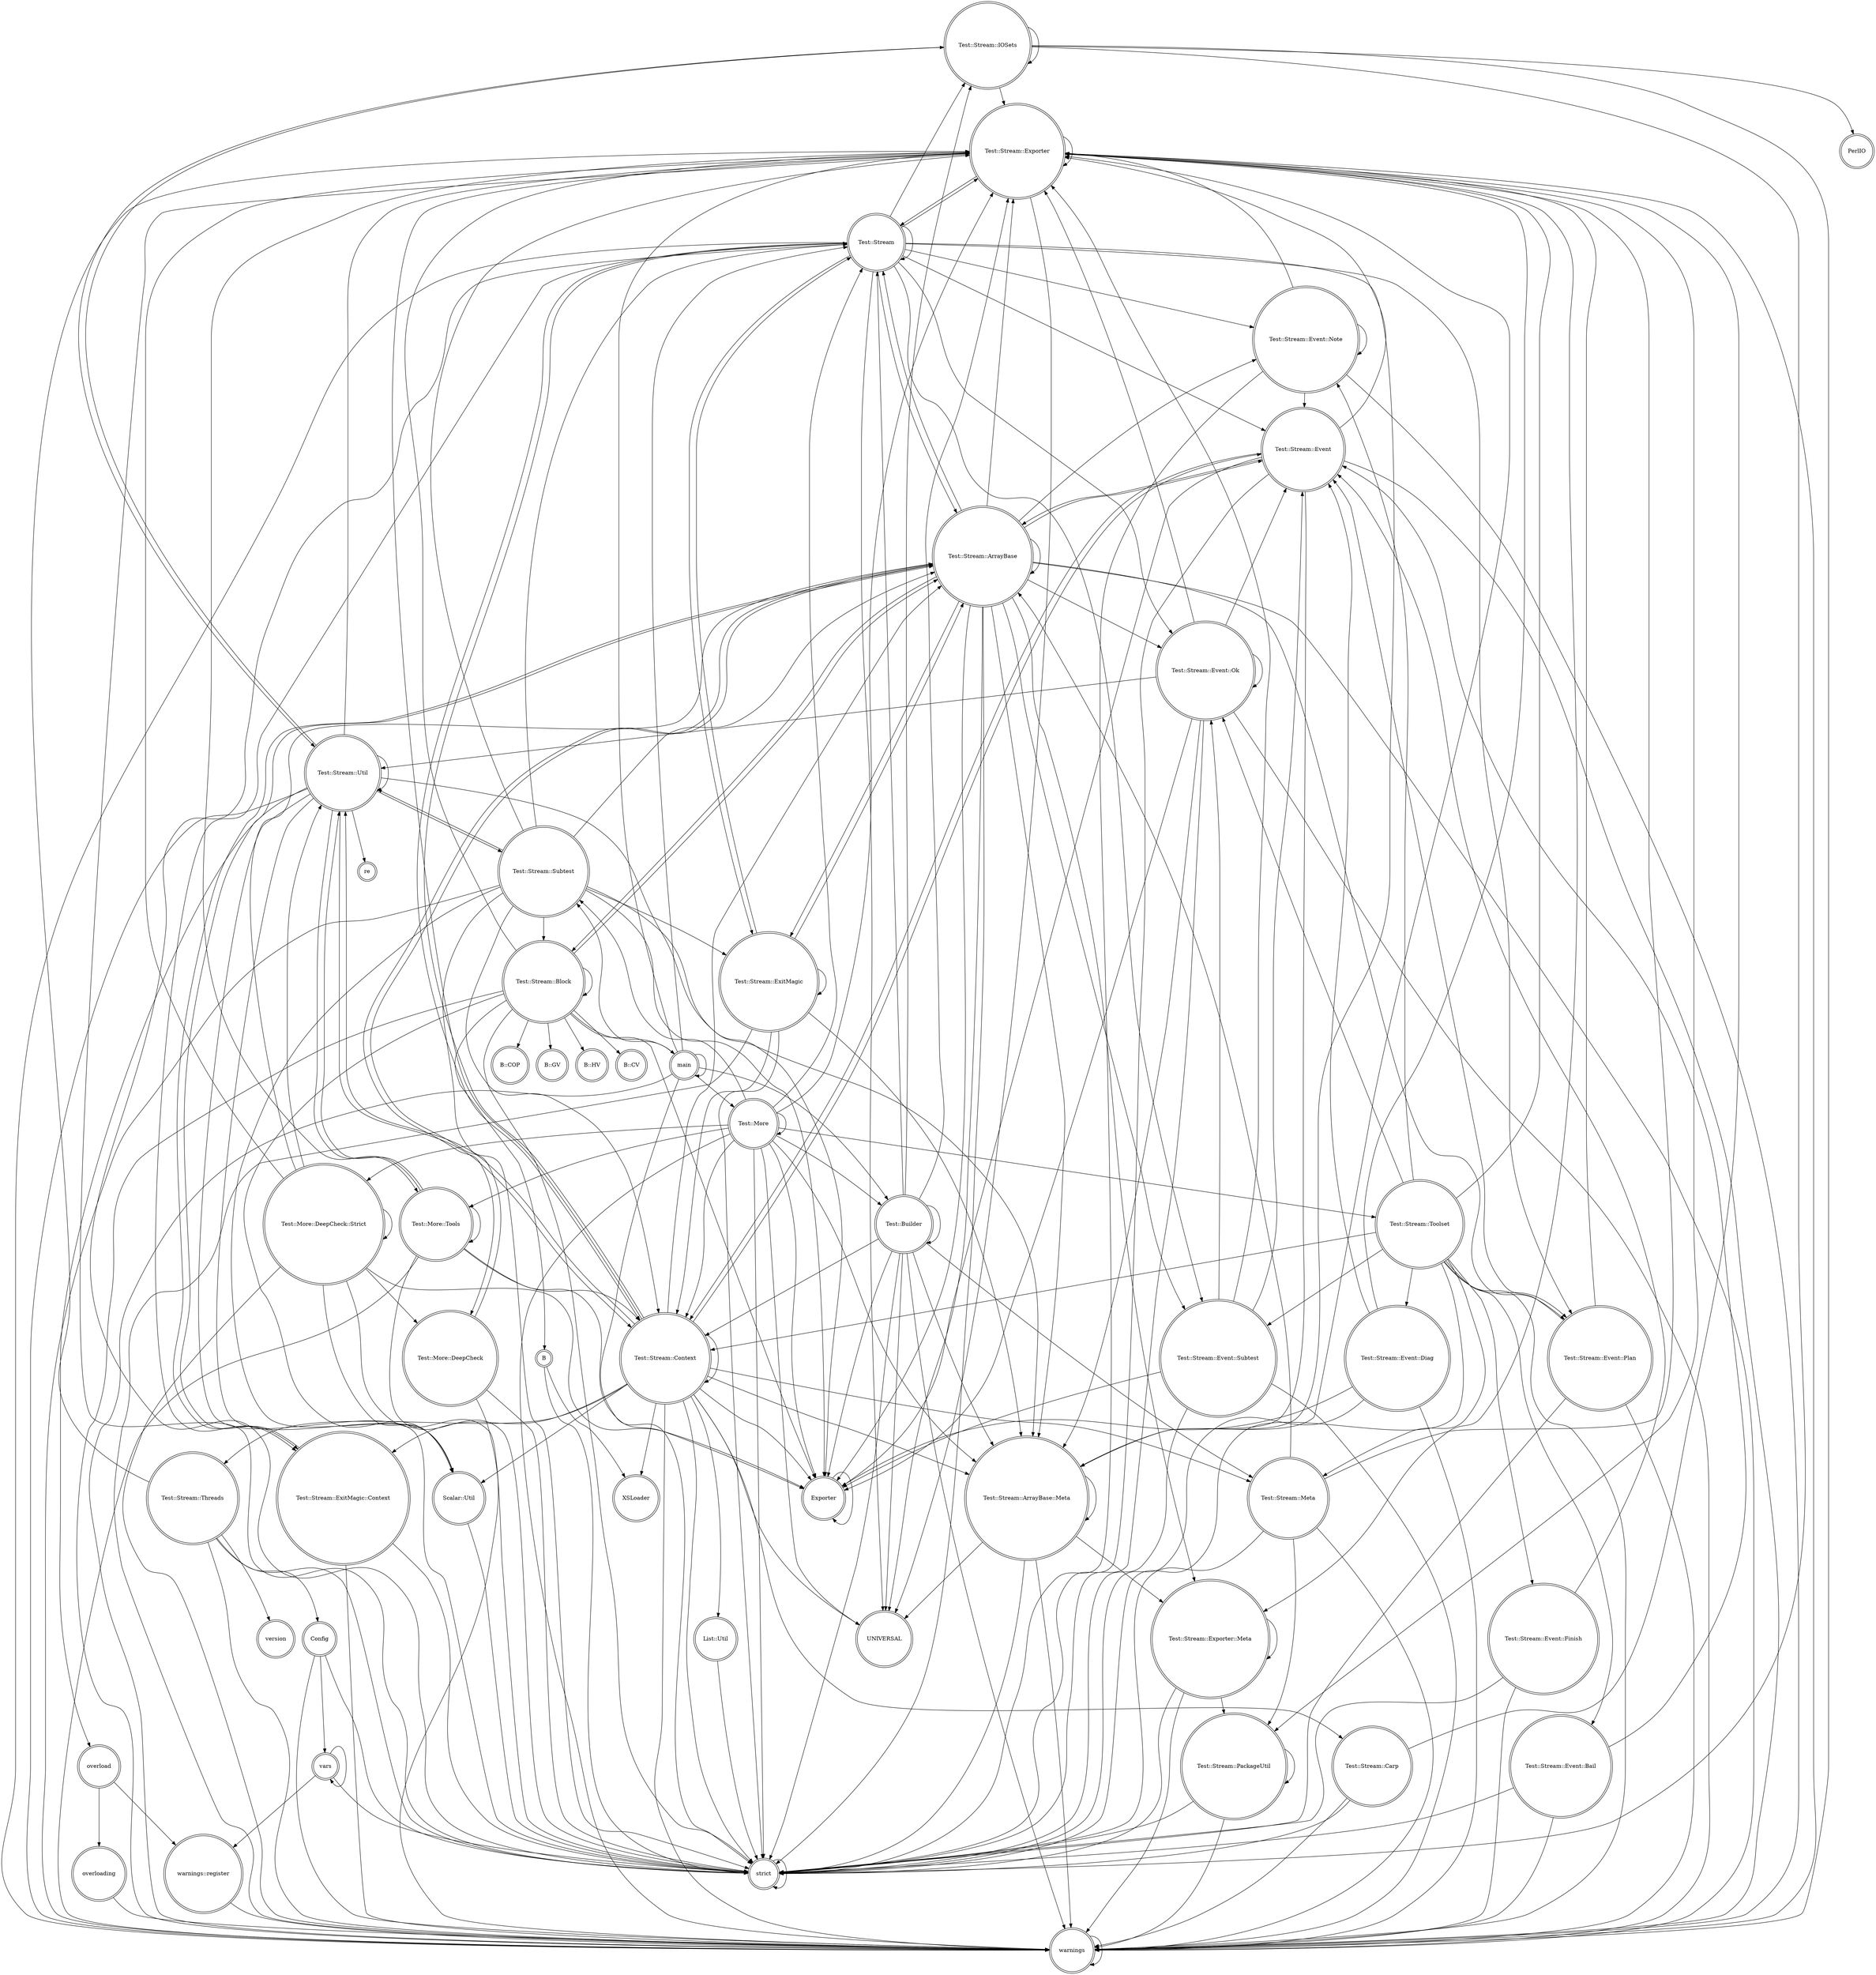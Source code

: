 digraph {
graph [overlap=false]
node [shape=doublecircle];
"Test::Stream::IOSets" -> "Test::Stream::Exporter";
"Test::Stream::Util" -> "strict";
"Test::Stream" -> "Test::Stream::ArrayBase::Meta";
"Test::More::Tools" -> "strict";
"Test::Stream::PackageUtil" -> "Test::Stream::PackageUtil";
"Test::Stream::ArrayBase" -> "strict";
"Test::Stream::IOSets" -> "Test::Stream::Util";
"vars" -> "vars";
"Test::Stream::Context" -> "Test::Stream::Context";
"Test::Builder" -> "warnings";
"Test::More::DeepCheck::Strict" -> "warnings";
"main" -> "warnings";
"Test::More::DeepCheck::Strict" -> "Scalar::Util";
"Test::Stream::IOSets" -> "strict";
"Test::Stream::Event::Ok" -> "Test::Stream::Exporter";
"Test::Stream::PackageUtil" -> "strict";
"Test::Stream::Event::Subtest" -> "Test::Stream::Event";
"Test::Stream::Threads" -> "Test::Stream::Exporter";
"Test::Stream::Event" -> "Test::Stream::Exporter";
"Test::More::Tools" -> "Test::More::Tools";
"Test::Stream::Event::Ok" -> "Test::Stream::Event";
"Test::Stream::Meta" -> "strict";
"Test::Stream::ExitMagic::Context" -> "strict";
"Test::Stream::Exporter" -> "strict";
"Test::More" -> "UNIVERSAL";
"Test::Stream::Event" -> "warnings";
"Test::Stream::ArrayBase" -> "warnings";
"Test::Stream::ArrayBase::Meta" -> "Test::Stream::ArrayBase::Meta";
"Test::Stream::Exporter::Meta" -> "warnings";
"Test::Stream::ArrayBase" -> "UNIVERSAL";
"Test::Stream::ExitMagic" -> "strict";
"Test::Stream::ExitMagic" -> "Test::Stream::Context";
"Test::Stream::Event::Plan" -> "Test::Stream::Exporter";
"Test::Stream::Event::Bail" -> "warnings";
"Test::Stream::Block" -> "B::COP";
"Test::Stream::Event::Finish" -> "strict";
"Test::Stream::Exporter::Meta" -> "Test::Stream::Exporter::Meta";
"Test::Stream" -> "Test::Stream::ExitMagic::Context";
"Test::Stream::ArrayBase" -> "Test::Stream::ExitMagic";
"Test::More::Tools" -> "Test::Stream::Exporter";
"Test::Stream::ExitMagic::Context" -> "warnings";
"Test::Stream::Event" -> "Exporter";
"Test::Stream::Threads" -> "strict";
"Test::Stream" -> "warnings";
"Test::Stream::IOSets" -> "Test::Stream::IOSets";
"Test::Stream::Block" -> "B";
"Test::Stream::Event::Note" -> "Test::Stream::Event::Note";
"overload" -> "warnings::register";
"Test::Stream::Exporter" -> "warnings";
"Test::Stream" -> "Test::Stream::Event::Subtest";
"Test::Builder" -> "Exporter";
"Test::Stream::Event" -> "Test::Stream::ArrayBase";
"Test::Stream" -> "Test::Stream::ExitMagic";
"Test::Stream::Subtest" -> "Exporter";
"Test::Stream::Event::Plan" -> "Test::Stream::Event";
"Test::Stream::Util" -> "Test::Stream::Context";
"Test::More::DeepCheck" -> "warnings";
"Test::Stream::Subtest" -> "Test::Stream::Exporter";
"Test::Stream::IOSets" -> "PerlIO";
"Test::More::DeepCheck" -> "strict";
"Test::Stream::ArrayBase" -> "Test::Stream::Event";
"Test::Builder" -> "Test::Stream::ArrayBase::Meta";
"Test::More::Tools" -> "Exporter";
"Test::Stream::ExitMagic" -> "Test::Stream";
"Test::Stream::ArrayBase" -> "Exporter";
"Test::Stream::Toolset" -> "Test::Stream::Context";
"Test::More" -> "Test::Stream::Exporter";
"Test::Stream::Event" -> "Test::Stream::Context";
"Config" -> "warnings";
"vars" -> "warnings::register";
"Test::More" -> "Test::Stream::ArrayBase::Meta";
"Test::Stream::ExitMagic" -> "Test::Stream::ExitMagic";
"Test::More::DeepCheck::Strict" -> "Test::Stream::Util";
"Test::Stream::Event::Ok" -> "Test::Stream::Event::Ok";
"List::Util" -> "strict";
"Test::Stream::Block" -> "warnings";
"Test::Stream" -> "Test::Stream::Event";
"Test::Stream::Event::Bail" -> "Test::Stream::Event";
"Test::Stream::Block" -> "Exporter";
"Test::More::Tools" -> "Test::Stream::Context";
"Test::Stream::Exporter" -> "Test::Stream::PackageUtil";
"Test::Stream::Context" -> "XSLoader";
"Test::Stream::Subtest" -> "Test::Stream";
"Test::More" -> "Test::Builder";
"Test::Stream::Event::Subtest" -> "Test::Stream::Exporter";
"Test::Stream::Event::Note" -> "warnings";
"strict" -> "strict";
"Test::Stream::Context" -> "Test::Stream::Event";
"Test::Stream::Block" -> "Test::Stream::Exporter";
"Test::Stream::Toolset" -> "Test::Stream::Event::Diag";
"Test::Stream::Event::Note" -> "Test::Stream::Exporter";
"Test::Stream::Carp" -> "strict";
"Test::Stream::ArrayBase" -> "Test::Stream";
"Test::Builder" -> "Test::Stream::Exporter";
"overloading" -> "warnings";
"Test::Stream::Subtest" -> "Scalar::Util";
"Test::Stream::Block" -> "B::GV";
"Test::More" -> "Test::Stream::Subtest";
"Test::Stream::IOSets" -> "warnings";
"Test::Stream::ArrayBase" -> "Test::Stream::Event::Ok";
"Test::More" -> "Test::More::Tools";
"Test::Stream::ExitMagic" -> "Test::Stream::ArrayBase";
"Test::Stream::Event::Subtest" -> "Exporter";
"Test::Stream::ArrayBase::Meta" -> "Test::Stream::Exporter::Meta";
"Test::Stream::ArrayBase" -> "Test::Stream::ExitMagic::Context";
"Test::Stream::ArrayBase::Meta" -> "UNIVERSAL";
"Test::Stream::Event::Diag" -> "Test::Stream::Exporter";
"Test::Stream::Event::Subtest" -> "strict";
"Test::Stream::ArrayBase" -> "Test::More::DeepCheck";
"Test::Stream::Util" -> "Test::Stream::Exporter";
"Test::Stream::ArrayBase::Meta" -> "warnings";
"Test::Stream::Carp" -> "Test::Stream::Exporter";
"main" -> "Test::Stream::Subtest";
"Test::Stream::Exporter" -> "Test::Stream::Exporter::Meta";
"Test::Stream::Toolset" -> "Test::Stream::Exporter";
"Test::More::DeepCheck::Strict" -> "Test::Stream::ArrayBase";
"Test::Stream::ArrayBase" -> "Test::Stream::ArrayBase";
"Test::Stream::ArrayBase::Meta" -> "Test::Stream::Exporter";
"Test::Stream::Subtest" -> "Test::Stream::ArrayBase::Meta";
"Test::Stream::Event::Ok" -> "warnings";
"main" -> "Test::Builder";
"Test::Stream::Util" -> "Exporter";
"Test::Stream::Context" -> "warnings";
"Test::Stream::Util" -> "Test::More::Tools";
"B" -> "XSLoader";
"Test::Stream::ArrayBase" -> "Test::Stream::Event::Subtest";
"B" -> "strict";
"Test::Stream::Context" -> "Test::Stream";
"Test::Stream" -> "Test::Stream::Event::Plan";
"Test::Stream::Event::Diag" -> "Exporter";
"Test::Stream::Threads" -> "Config";
"Config" -> "strict";
"Test::Stream::Toolset" -> "Test::Stream::Event::Bail";
"Test::Stream" -> "Test::Stream";
"Test::More" -> "strict";
"Test::Stream::Meta" -> "Test::Stream::PackageUtil";
"Test::Stream::Toolset" -> "Test::Stream::Event::Finish";
"Test::Stream::Threads" -> "warnings";
"Test::Stream::Event::Ok" -> "Test::Stream::ArrayBase::Meta";
"main" -> "Test::Stream::Exporter";
"main" -> "Test::More";
"Test::Stream::ArrayBase" -> "Test::Stream::Event::Plan";
"Test::Stream::Toolset" -> "Test::Stream::Event::Plan";
"Test::Stream::Event::Diag" -> "Test::Stream::Event";
"Test::Stream::ArrayBase" -> "Test::Stream::Block";
"Test::Stream::Util" -> "Test::Stream::Subtest";
"Test::Stream::Event::Ok" -> "Test::Stream::Util";
"Test::Stream::ExitMagic" -> "Test::Stream::ArrayBase::Meta";
"Test::Stream::Subtest" -> "warnings";
"overload" -> "overloading";
"Test::Stream::Exporter" -> "Test::Stream::Exporter";
"Test::Stream::ArrayBase" -> "Test::Stream::Event::Note";
"Test::Stream::Context" -> "Test::Stream::Meta";
"Test::More" -> "Exporter";
"Test::Stream::Block" -> "Test::Stream::ArrayBase";
"Test::More::DeepCheck::Strict" -> "Exporter";
"Test::Stream::Exporter" -> "UNIVERSAL";
"Test::Stream::Block" -> "Scalar::Util";
"Test::Stream::Meta" -> "warnings";
"Test::Stream::Subtest" -> "Test::Stream::Block";
"Test::Stream::Threads" -> "version";
"Test::Stream::Toolset" -> "Test::Stream::Meta";
"Test::Stream" -> "Test::Stream::Event::Note";
"Test::Stream::ArrayBase" -> "Test::Stream::ArrayBase::Meta";
"Test::Builder" -> "UNIVERSAL";
"Test::Stream::Context" -> "Test::Stream::Util";
"Test::Stream::ArrayBase" -> "Test::Stream::Exporter";
"Test::More" -> "Test::Stream::Context";
"Test::Stream" -> "Test::Stream::Exporter";
"Scalar::Util" -> "strict";
"Test::Builder" -> "Test::Stream::Meta";
"Test::Stream" -> "UNIVERSAL";
"Test::Stream::Event::Diag" -> "warnings";
"Test::More" -> "Test::More";
"Test::More" -> "Test::Stream";
"Test::More" -> "Test::Stream::Toolset";
"Test::Stream::Meta" -> "Test::Stream::Exporter";
"Test::Stream::Event::Subtest" -> "warnings";
"Test::Stream::Toolset" -> "Test::Stream::Event::Note";
"Test::Builder" -> "Test::Stream::IOSets";
"Test::Stream::Context" -> "UNIVERSAL";
"Test::Stream::Context" -> "Test::Stream::ArrayBase";
"Test::Stream::Util" -> "re";
"Test::Stream::Event::Finish" -> "Test::Stream::Event";
"Test::Builder" -> "strict";
"Test::More" -> "warnings";
"Test::Builder" -> "Test::Builder";
"Test::Stream::Context" -> "Test::Stream::ExitMagic::Context";
"Test::Stream::Event::Finish" -> "warnings";
"Test::Stream::Block" -> "main";
"Test::Stream::Toolset" -> "strict";
"Test::Stream" -> "Test::Stream::ArrayBase";
"Exporter" -> "Exporter";
"Test::Stream" -> "Test::Stream::IOSets";
"warnings::register" -> "warnings";
"Test::Stream::ExitMagic::Context" -> "Test::Stream::ArrayBase";
"Config" -> "vars";
"Test::Stream::Block" -> "B::HV";
"Test::Stream::Util" -> "Scalar::Util";
"Test::More::Tools" -> "Test::Stream::Util";
"Test::Stream::Exporter" -> "Test::Stream";
"Test::More::DeepCheck::Strict" -> "Test::Stream::Exporter";
"Test::Stream::Event" -> "strict";
"Test::Stream::Toolset" -> "Test::Stream::Event::Ok";
"Test::Stream::Util" -> "Test::Stream::IOSets";
"Test::Stream::Event::Plan" -> "warnings";
"warnings" -> "warnings";
"Test::Stream::PackageUtil" -> "warnings";
"main" -> "strict";
"Test::Stream::Util" -> "overload";
"Test::Stream::Subtest" -> "Test::Stream::ArrayBase";
"Test::Stream::Toolset" -> "Test::Stream::Event::Subtest";
"Test::Stream" -> "Test::Stream::Event::Ok";
"Test::Stream::Context" -> "Test::Stream::Threads";
"Test::Stream::Util" -> "Test::Stream::Util";
"Test::Stream::Exporter::Meta" -> "strict";
"Test::Stream::Block" -> "Test::Stream::Block";
"Test::Stream::Event::Bail" -> "strict";
"Test::More::DeepCheck::Strict" -> "Test::More::DeepCheck::Strict";
"Test::Stream::Context" -> "Scalar::Util";
"Test::Stream::Event::Ok" -> "strict";
"Test::More::DeepCheck" -> "Test::Stream::ArrayBase";
"Test::Stream::Event::Diag" -> "strict";
"Test::Stream::Event::Subtest" -> "Test::Stream::Event::Ok";
"Test::More" -> "Test::More::DeepCheck::Strict";
"Test::Stream::Subtest" -> "Test::Stream::ExitMagic";
"Test::Stream::Toolset" -> "warnings";
"Test::Stream::Event::Ok" -> "Exporter";
"Test::Stream::Event::Plan" -> "strict";
"Test::More::DeepCheck::Strict" -> "Test::More::DeepCheck";
"Test::Stream::Event" -> "Test::Stream::ArrayBase::Meta";
"Test::Stream::Block" -> "B::CV";
"Test::Stream::Context" -> "Test::Stream::Exporter";
"Test::Stream::Context" -> "List::Util";
"Test::More::DeepCheck::Strict" -> "strict";
"Test::Stream::Subtest" -> "Test::Stream::Util";
"Test::Stream::Context" -> "strict";
"Test::More::Tools" -> "warnings";
"Test::Stream" -> "Test::Stream::Context";
"Test::Stream::Block" -> "strict";
"Test::Stream::Carp" -> "warnings";
"Test::Builder" -> "Test::Stream::Context";
"main" -> "Test::Stream";
"Test::Stream::ArrayBase::Meta" -> "strict";
"main" -> "main";
"Test::Builder" -> "Test::Stream";
"Test::Stream::Context" -> "Test::Stream::ArrayBase::Meta";
"Test::Stream::Event::Note" -> "Test::Stream::Event";
"vars" -> "strict";
"Test::Stream::Subtest" -> "strict";
"Test::Stream::Subtest" -> "Test::Stream::Context";
"Test::Stream::Context" -> "Test::Stream::Carp";
"Test::Stream" -> "strict";
"Test::Stream::Exporter::Meta" -> "Test::Stream::PackageUtil";
"Test::Stream::Event::Note" -> "strict";
"Test::Stream::Context" -> "Exporter";
"Test::Stream::Util" -> "warnings";
"Test::Stream::ExitMagic" -> "warnings";
"Test::Stream::Meta" -> "Test::Stream::ArrayBase";
"Test::Stream::ArrayBase" -> "Test::Stream::Exporter::Meta";
}
